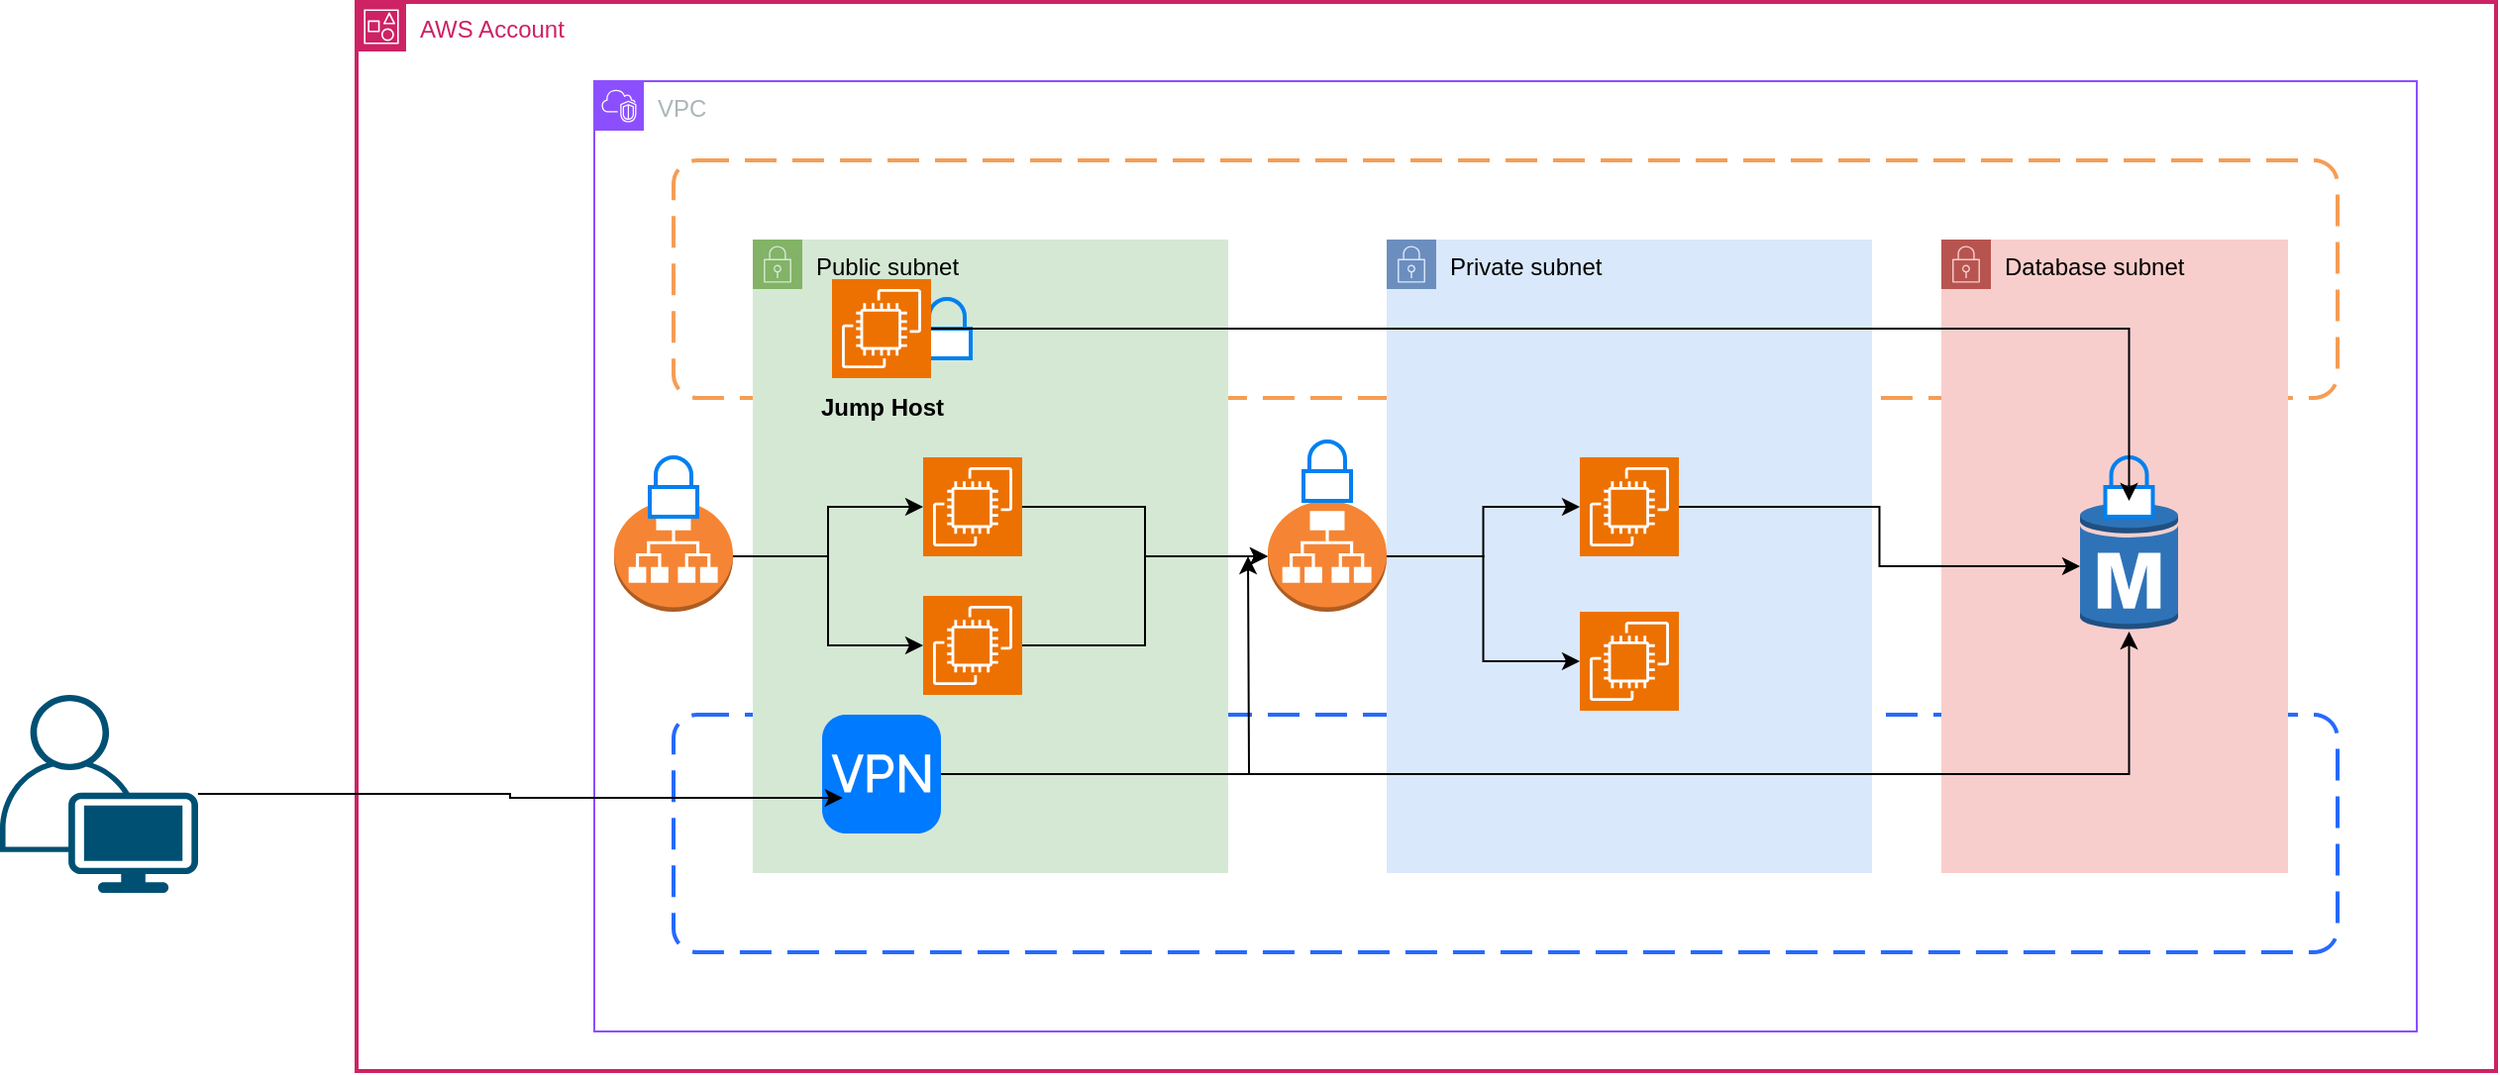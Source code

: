 <mxfile version="26.0.12">
  <diagram name="Page-1" id="elkmZTShjGuOwlWMHJTr">
    <mxGraphModel dx="2109" dy="655" grid="1" gridSize="10" guides="1" tooltips="1" connect="1" arrows="1" fold="1" page="1" pageScale="1" pageWidth="850" pageHeight="1100" math="0" shadow="0">
      <root>
        <mxCell id="0" />
        <mxCell id="1" parent="0" />
        <mxCell id="M2psO-3L-w-D-ohN8lXd-1" value="AWS Account" style="points=[[0,0],[0.25,0],[0.5,0],[0.75,0],[1,0],[1,0.25],[1,0.5],[1,0.75],[1,1],[0.75,1],[0.5,1],[0.25,1],[0,1],[0,0.75],[0,0.5],[0,0.25]];outlineConnect=0;gradientColor=none;html=1;whiteSpace=wrap;fontSize=12;fontStyle=0;container=1;pointerEvents=0;collapsible=0;recursiveResize=0;shape=mxgraph.aws4.group;grIcon=mxgraph.aws4.group_account;strokeColor=#CD2264;fillColor=none;verticalAlign=top;align=left;spacingLeft=30;fontColor=#CD2264;dashed=0;strokeWidth=2;" parent="1" vertex="1">
          <mxGeometry y="40" width="1080" height="540" as="geometry" />
        </mxCell>
        <mxCell id="M2psO-3L-w-D-ohN8lXd-2" value="VPC" style="points=[[0,0],[0.25,0],[0.5,0],[0.75,0],[1,0],[1,0.25],[1,0.5],[1,0.75],[1,1],[0.75,1],[0.5,1],[0.25,1],[0,1],[0,0.75],[0,0.5],[0,0.25]];outlineConnect=0;gradientColor=none;html=1;whiteSpace=wrap;fontSize=12;fontStyle=0;container=1;pointerEvents=0;collapsible=0;recursiveResize=0;shape=mxgraph.aws4.group;grIcon=mxgraph.aws4.group_vpc2;strokeColor=#8C4FFF;fillColor=none;verticalAlign=top;align=left;spacingLeft=30;fontColor=#AAB7B8;dashed=0;" parent="M2psO-3L-w-D-ohN8lXd-1" vertex="1">
          <mxGeometry x="120" y="40" width="920" height="480" as="geometry" />
        </mxCell>
        <mxCell id="M2psO-3L-w-D-ohN8lXd-3" value="" style="rounded=1;arcSize=10;dashed=1;strokeColor=#F59D56;fillColor=none;gradientColor=none;dashPattern=8 4;strokeWidth=2;" parent="M2psO-3L-w-D-ohN8lXd-2" vertex="1">
          <mxGeometry x="40" y="40" width="840" height="120" as="geometry" />
        </mxCell>
        <mxCell id="M2psO-3L-w-D-ohN8lXd-4" value="" style="rounded=1;arcSize=10;dashed=1;strokeColor=#2669FF;fillColor=none;gradientColor=none;dashPattern=8 4;strokeWidth=2;" parent="M2psO-3L-w-D-ohN8lXd-2" vertex="1">
          <mxGeometry x="40" y="320" width="840" height="120" as="geometry" />
        </mxCell>
        <mxCell id="M2psO-3L-w-D-ohN8lXd-5" value="Public subnet" style="points=[[0,0],[0.25,0],[0.5,0],[0.75,0],[1,0],[1,0.25],[1,0.5],[1,0.75],[1,1],[0.75,1],[0.5,1],[0.25,1],[0,1],[0,0.75],[0,0.5],[0,0.25]];outlineConnect=0;html=1;whiteSpace=wrap;fontSize=12;fontStyle=0;container=1;pointerEvents=0;collapsible=0;recursiveResize=0;shape=mxgraph.aws4.group;grIcon=mxgraph.aws4.group_security_group;grStroke=0;strokeColor=#82b366;fillColor=#d5e8d4;verticalAlign=top;align=left;spacingLeft=30;dashed=0;" parent="M2psO-3L-w-D-ohN8lXd-2" vertex="1">
          <mxGeometry x="80" y="80" width="240" height="320" as="geometry" />
        </mxCell>
        <mxCell id="M2psO-3L-w-D-ohN8lXd-9" value="&lt;b&gt;Jump Host&lt;/b&gt;" style="text;html=1;align=center;verticalAlign=middle;resizable=0;points=[];autosize=1;strokeColor=none;fillColor=none;" parent="M2psO-3L-w-D-ohN8lXd-5" vertex="1">
          <mxGeometry x="20" y="70" width="90" height="30" as="geometry" />
        </mxCell>
        <mxCell id="M2psO-3L-w-D-ohN8lXd-10" value="" style="html=1;verticalLabelPosition=bottom;align=center;labelBackgroundColor=#ffffff;verticalAlign=top;strokeWidth=2;strokeColor=#0080F0;shadow=0;dashed=0;shape=mxgraph.ios7.icons.locked;" parent="M2psO-3L-w-D-ohN8lXd-5" vertex="1">
          <mxGeometry x="86" y="30" width="24" height="30" as="geometry" />
        </mxCell>
        <mxCell id="M2psO-3L-w-D-ohN8lXd-13" value="" style="sketch=0;points=[[0,0,0],[0.25,0,0],[0.5,0,0],[0.75,0,0],[1,0,0],[0,1,0],[0.25,1,0],[0.5,1,0],[0.75,1,0],[1,1,0],[0,0.25,0],[0,0.5,0],[0,0.75,0],[1,0.25,0],[1,0.5,0],[1,0.75,0]];outlineConnect=0;fontColor=#232F3E;fillColor=#ED7100;strokeColor=#ffffff;dashed=0;verticalLabelPosition=bottom;verticalAlign=top;align=center;html=1;fontSize=12;fontStyle=0;aspect=fixed;shape=mxgraph.aws4.resourceIcon;resIcon=mxgraph.aws4.ec2;" parent="M2psO-3L-w-D-ohN8lXd-5" vertex="1">
          <mxGeometry x="86" y="110" width="50" height="50" as="geometry" />
        </mxCell>
        <mxCell id="M2psO-3L-w-D-ohN8lXd-14" value="" style="sketch=0;points=[[0,0,0],[0.25,0,0],[0.5,0,0],[0.75,0,0],[1,0,0],[0,1,0],[0.25,1,0],[0.5,1,0],[0.75,1,0],[1,1,0],[0,0.25,0],[0,0.5,0],[0,0.75,0],[1,0.25,0],[1,0.5,0],[1,0.75,0]];outlineConnect=0;fontColor=#232F3E;fillColor=#ED7100;strokeColor=#ffffff;dashed=0;verticalLabelPosition=bottom;verticalAlign=top;align=center;html=1;fontSize=12;fontStyle=0;aspect=fixed;shape=mxgraph.aws4.resourceIcon;resIcon=mxgraph.aws4.ec2;" parent="M2psO-3L-w-D-ohN8lXd-5" vertex="1">
          <mxGeometry x="86" y="180" width="50" height="50" as="geometry" />
        </mxCell>
        <mxCell id="4KMdO2l-BCMSdbVeLTO4-5" style="edgeStyle=orthogonalEdgeStyle;rounded=0;orthogonalLoop=1;jettySize=auto;html=1;" parent="M2psO-3L-w-D-ohN8lXd-5" source="4KMdO2l-BCMSdbVeLTO4-1" edge="1">
          <mxGeometry relative="1" as="geometry">
            <mxPoint x="250" y="160" as="targetPoint" />
          </mxGeometry>
        </mxCell>
        <mxCell id="4KMdO2l-BCMSdbVeLTO4-1" value="" style="html=1;strokeWidth=1;shadow=0;dashed=0;shape=mxgraph.ios7.misc.vpn;fillColor=#007AFF;strokeColor=none;buttonText=;strokeColor2=#222222;fontColor=#222222;fontSize=8;verticalLabelPosition=bottom;verticalAlign=top;align=center;sketch=0;" parent="M2psO-3L-w-D-ohN8lXd-5" vertex="1">
          <mxGeometry x="35" y="240" width="60" height="60" as="geometry" />
        </mxCell>
        <mxCell id="M2psO-3L-w-D-ohN8lXd-6" value="Private subnet" style="points=[[0,0],[0.25,0],[0.5,0],[0.75,0],[1,0],[1,0.25],[1,0.5],[1,0.75],[1,1],[0.75,1],[0.5,1],[0.25,1],[0,1],[0,0.75],[0,0.5],[0,0.25]];outlineConnect=0;html=1;whiteSpace=wrap;fontSize=12;fontStyle=0;container=1;pointerEvents=0;collapsible=0;recursiveResize=0;shape=mxgraph.aws4.group;grIcon=mxgraph.aws4.group_security_group;grStroke=0;strokeColor=#6c8ebf;fillColor=#dae8fc;verticalAlign=top;align=left;spacingLeft=30;dashed=0;" parent="M2psO-3L-w-D-ohN8lXd-2" vertex="1">
          <mxGeometry x="400" y="80" width="245" height="320" as="geometry" />
        </mxCell>
        <mxCell id="M2psO-3L-w-D-ohN8lXd-19" value="" style="sketch=0;points=[[0,0,0],[0.25,0,0],[0.5,0,0],[0.75,0,0],[1,0,0],[0,1,0],[0.25,1,0],[0.5,1,0],[0.75,1,0],[1,1,0],[0,0.25,0],[0,0.5,0],[0,0.75,0],[1,0.25,0],[1,0.5,0],[1,0.75,0]];outlineConnect=0;fontColor=#232F3E;fillColor=#ED7100;strokeColor=#ffffff;dashed=0;verticalLabelPosition=bottom;verticalAlign=top;align=center;html=1;fontSize=12;fontStyle=0;aspect=fixed;shape=mxgraph.aws4.resourceIcon;resIcon=mxgraph.aws4.ec2;" parent="M2psO-3L-w-D-ohN8lXd-6" vertex="1">
          <mxGeometry x="97.5" y="110" width="50" height="50" as="geometry" />
        </mxCell>
        <mxCell id="M2psO-3L-w-D-ohN8lXd-20" value="" style="sketch=0;points=[[0,0,0],[0.25,0,0],[0.5,0,0],[0.75,0,0],[1,0,0],[0,1,0],[0.25,1,0],[0.5,1,0],[0.75,1,0],[1,1,0],[0,0.25,0],[0,0.5,0],[0,0.75,0],[1,0.25,0],[1,0.5,0],[1,0.75,0]];outlineConnect=0;fontColor=#232F3E;fillColor=#ED7100;strokeColor=#ffffff;dashed=0;verticalLabelPosition=bottom;verticalAlign=top;align=center;html=1;fontSize=12;fontStyle=0;aspect=fixed;shape=mxgraph.aws4.resourceIcon;resIcon=mxgraph.aws4.ec2;" parent="M2psO-3L-w-D-ohN8lXd-6" vertex="1">
          <mxGeometry x="97.5" y="188" width="50" height="50" as="geometry" />
        </mxCell>
        <mxCell id="M2psO-3L-w-D-ohN8lXd-8" value="" style="sketch=0;points=[[0,0,0],[0.25,0,0],[0.5,0,0],[0.75,0,0],[1,0,0],[0,1,0],[0.25,1,0],[0.5,1,0],[0.75,1,0],[1,1,0],[0,0.25,0],[0,0.5,0],[0,0.75,0],[1,0.25,0],[1,0.5,0],[1,0.75,0]];outlineConnect=0;fontColor=#232F3E;fillColor=#ED7100;strokeColor=#ffffff;dashed=0;verticalLabelPosition=bottom;verticalAlign=top;align=center;html=1;fontSize=12;fontStyle=0;aspect=fixed;shape=mxgraph.aws4.resourceIcon;resIcon=mxgraph.aws4.ec2;" parent="M2psO-3L-w-D-ohN8lXd-2" vertex="1">
          <mxGeometry x="120" y="100" width="50" height="50" as="geometry" />
        </mxCell>
        <mxCell id="M2psO-3L-w-D-ohN8lXd-11" value="" style="outlineConnect=0;dashed=0;verticalLabelPosition=bottom;verticalAlign=top;align=center;html=1;shape=mxgraph.aws3.application_load_balancer;fillColor=#F58534;gradientColor=none;" parent="M2psO-3L-w-D-ohN8lXd-2" vertex="1">
          <mxGeometry x="340" y="212" width="60" height="56" as="geometry" />
        </mxCell>
        <mxCell id="M2psO-3L-w-D-ohN8lXd-15" style="edgeStyle=orthogonalEdgeStyle;rounded=0;orthogonalLoop=1;jettySize=auto;html=1;" parent="M2psO-3L-w-D-ohN8lXd-2" source="M2psO-3L-w-D-ohN8lXd-12" target="M2psO-3L-w-D-ohN8lXd-13" edge="1">
          <mxGeometry relative="1" as="geometry" />
        </mxCell>
        <mxCell id="M2psO-3L-w-D-ohN8lXd-16" style="edgeStyle=orthogonalEdgeStyle;rounded=0;orthogonalLoop=1;jettySize=auto;html=1;" parent="M2psO-3L-w-D-ohN8lXd-2" source="M2psO-3L-w-D-ohN8lXd-12" target="M2psO-3L-w-D-ohN8lXd-14" edge="1">
          <mxGeometry relative="1" as="geometry" />
        </mxCell>
        <mxCell id="M2psO-3L-w-D-ohN8lXd-12" value="" style="outlineConnect=0;dashed=0;verticalLabelPosition=bottom;verticalAlign=top;align=center;html=1;shape=mxgraph.aws3.application_load_balancer;fillColor=#F58534;gradientColor=none;" parent="M2psO-3L-w-D-ohN8lXd-2" vertex="1">
          <mxGeometry x="10" y="212" width="60" height="56" as="geometry" />
        </mxCell>
        <mxCell id="M2psO-3L-w-D-ohN8lXd-17" style="edgeStyle=orthogonalEdgeStyle;rounded=0;orthogonalLoop=1;jettySize=auto;html=1;" parent="M2psO-3L-w-D-ohN8lXd-2" source="M2psO-3L-w-D-ohN8lXd-13" target="M2psO-3L-w-D-ohN8lXd-11" edge="1">
          <mxGeometry relative="1" as="geometry" />
        </mxCell>
        <mxCell id="M2psO-3L-w-D-ohN8lXd-18" style="edgeStyle=orthogonalEdgeStyle;rounded=0;orthogonalLoop=1;jettySize=auto;html=1;entryX=0;entryY=0.5;entryDx=0;entryDy=0;entryPerimeter=0;" parent="M2psO-3L-w-D-ohN8lXd-2" source="M2psO-3L-w-D-ohN8lXd-14" target="M2psO-3L-w-D-ohN8lXd-11" edge="1">
          <mxGeometry relative="1" as="geometry" />
        </mxCell>
        <mxCell id="M2psO-3L-w-D-ohN8lXd-21" style="edgeStyle=orthogonalEdgeStyle;rounded=0;orthogonalLoop=1;jettySize=auto;html=1;entryX=0;entryY=0.5;entryDx=0;entryDy=0;entryPerimeter=0;" parent="M2psO-3L-w-D-ohN8lXd-2" source="M2psO-3L-w-D-ohN8lXd-11" target="M2psO-3L-w-D-ohN8lXd-19" edge="1">
          <mxGeometry relative="1" as="geometry" />
        </mxCell>
        <mxCell id="M2psO-3L-w-D-ohN8lXd-22" style="edgeStyle=orthogonalEdgeStyle;rounded=0;orthogonalLoop=1;jettySize=auto;html=1;entryX=0;entryY=0.5;entryDx=0;entryDy=0;entryPerimeter=0;" parent="M2psO-3L-w-D-ohN8lXd-2" source="M2psO-3L-w-D-ohN8lXd-11" target="M2psO-3L-w-D-ohN8lXd-20" edge="1">
          <mxGeometry relative="1" as="geometry" />
        </mxCell>
        <mxCell id="M2psO-3L-w-D-ohN8lXd-23" value="" style="html=1;verticalLabelPosition=bottom;align=center;labelBackgroundColor=#ffffff;verticalAlign=top;strokeWidth=2;strokeColor=#0080F0;shadow=0;dashed=0;shape=mxgraph.ios7.icons.locked;" parent="M2psO-3L-w-D-ohN8lXd-2" vertex="1">
          <mxGeometry x="28" y="190" width="24" height="30" as="geometry" />
        </mxCell>
        <mxCell id="9CWY6mBzdQp2oVpXWNoT-1" value="Database subnet" style="points=[[0,0],[0.25,0],[0.5,0],[0.75,0],[1,0],[1,0.25],[1,0.5],[1,0.75],[1,1],[0.75,1],[0.5,1],[0.25,1],[0,1],[0,0.75],[0,0.5],[0,0.25]];outlineConnect=0;html=1;whiteSpace=wrap;fontSize=12;fontStyle=0;container=1;pointerEvents=0;collapsible=0;recursiveResize=0;shape=mxgraph.aws4.group;grIcon=mxgraph.aws4.group_security_group;grStroke=0;strokeColor=#b85450;fillColor=#f8cecc;verticalAlign=top;align=left;spacingLeft=30;dashed=0;" parent="M2psO-3L-w-D-ohN8lXd-2" vertex="1">
          <mxGeometry x="680" y="80" width="175" height="320" as="geometry" />
        </mxCell>
        <mxCell id="4KMdO2l-BCMSdbVeLTO4-6" value="" style="outlineConnect=0;dashed=0;verticalLabelPosition=bottom;verticalAlign=top;align=center;html=1;shape=mxgraph.aws3.rds_db_instance;fillColor=#2E73B8;gradientColor=none;" parent="9CWY6mBzdQp2oVpXWNoT-1" vertex="1">
          <mxGeometry x="70" y="132" width="49.5" height="66" as="geometry" />
        </mxCell>
        <mxCell id="4KMdO2l-BCMSdbVeLTO4-7" value="" style="html=1;verticalLabelPosition=bottom;align=center;labelBackgroundColor=#ffffff;verticalAlign=top;strokeWidth=2;strokeColor=#0080F0;shadow=0;dashed=0;shape=mxgraph.ios7.icons.locked;" parent="9CWY6mBzdQp2oVpXWNoT-1" vertex="1">
          <mxGeometry x="82.75" y="110" width="24" height="30" as="geometry" />
        </mxCell>
        <mxCell id="9CWY6mBzdQp2oVpXWNoT-5" value="" style="html=1;verticalLabelPosition=bottom;align=center;labelBackgroundColor=#ffffff;verticalAlign=top;strokeWidth=2;strokeColor=#0080F0;shadow=0;dashed=0;shape=mxgraph.ios7.icons.locked;" parent="M2psO-3L-w-D-ohN8lXd-2" vertex="1">
          <mxGeometry x="358" y="182" width="24" height="30" as="geometry" />
        </mxCell>
        <mxCell id="4KMdO2l-BCMSdbVeLTO4-8" style="edgeStyle=orthogonalEdgeStyle;rounded=0;orthogonalLoop=1;jettySize=auto;html=1;entryX=0;entryY=0.5;entryDx=0;entryDy=0;entryPerimeter=0;" parent="M2psO-3L-w-D-ohN8lXd-2" source="M2psO-3L-w-D-ohN8lXd-19" target="4KMdO2l-BCMSdbVeLTO4-6" edge="1">
          <mxGeometry relative="1" as="geometry" />
        </mxCell>
        <mxCell id="4KMdO2l-BCMSdbVeLTO4-10" style="edgeStyle=orthogonalEdgeStyle;rounded=0;orthogonalLoop=1;jettySize=auto;html=1;" parent="M2psO-3L-w-D-ohN8lXd-2" source="4KMdO2l-BCMSdbVeLTO4-1" target="4KMdO2l-BCMSdbVeLTO4-6" edge="1">
          <mxGeometry relative="1" as="geometry" />
        </mxCell>
        <mxCell id="4KMdO2l-BCMSdbVeLTO4-11" style="edgeStyle=orthogonalEdgeStyle;rounded=0;orthogonalLoop=1;jettySize=auto;html=1;" parent="M2psO-3L-w-D-ohN8lXd-2" source="M2psO-3L-w-D-ohN8lXd-8" target="4KMdO2l-BCMSdbVeLTO4-6" edge="1">
          <mxGeometry relative="1" as="geometry" />
        </mxCell>
        <mxCell id="4KMdO2l-BCMSdbVeLTO4-3" value="" style="points=[[0.35,0,0],[0.98,0.51,0],[1,0.71,0],[0.67,1,0],[0,0.795,0],[0,0.65,0]];verticalLabelPosition=bottom;sketch=0;html=1;verticalAlign=top;aspect=fixed;align=center;pointerEvents=1;shape=mxgraph.cisco19.user;fillColor=#005073;strokeColor=none;" parent="1" vertex="1">
          <mxGeometry x="-180" y="390" width="100" height="100" as="geometry" />
        </mxCell>
        <mxCell id="4KMdO2l-BCMSdbVeLTO4-4" style="edgeStyle=orthogonalEdgeStyle;rounded=0;orthogonalLoop=1;jettySize=auto;html=1;entryX=0.173;entryY=0.7;entryDx=0;entryDy=0;entryPerimeter=0;" parent="1" source="4KMdO2l-BCMSdbVeLTO4-3" target="4KMdO2l-BCMSdbVeLTO4-1" edge="1">
          <mxGeometry relative="1" as="geometry" />
        </mxCell>
      </root>
    </mxGraphModel>
  </diagram>
</mxfile>
